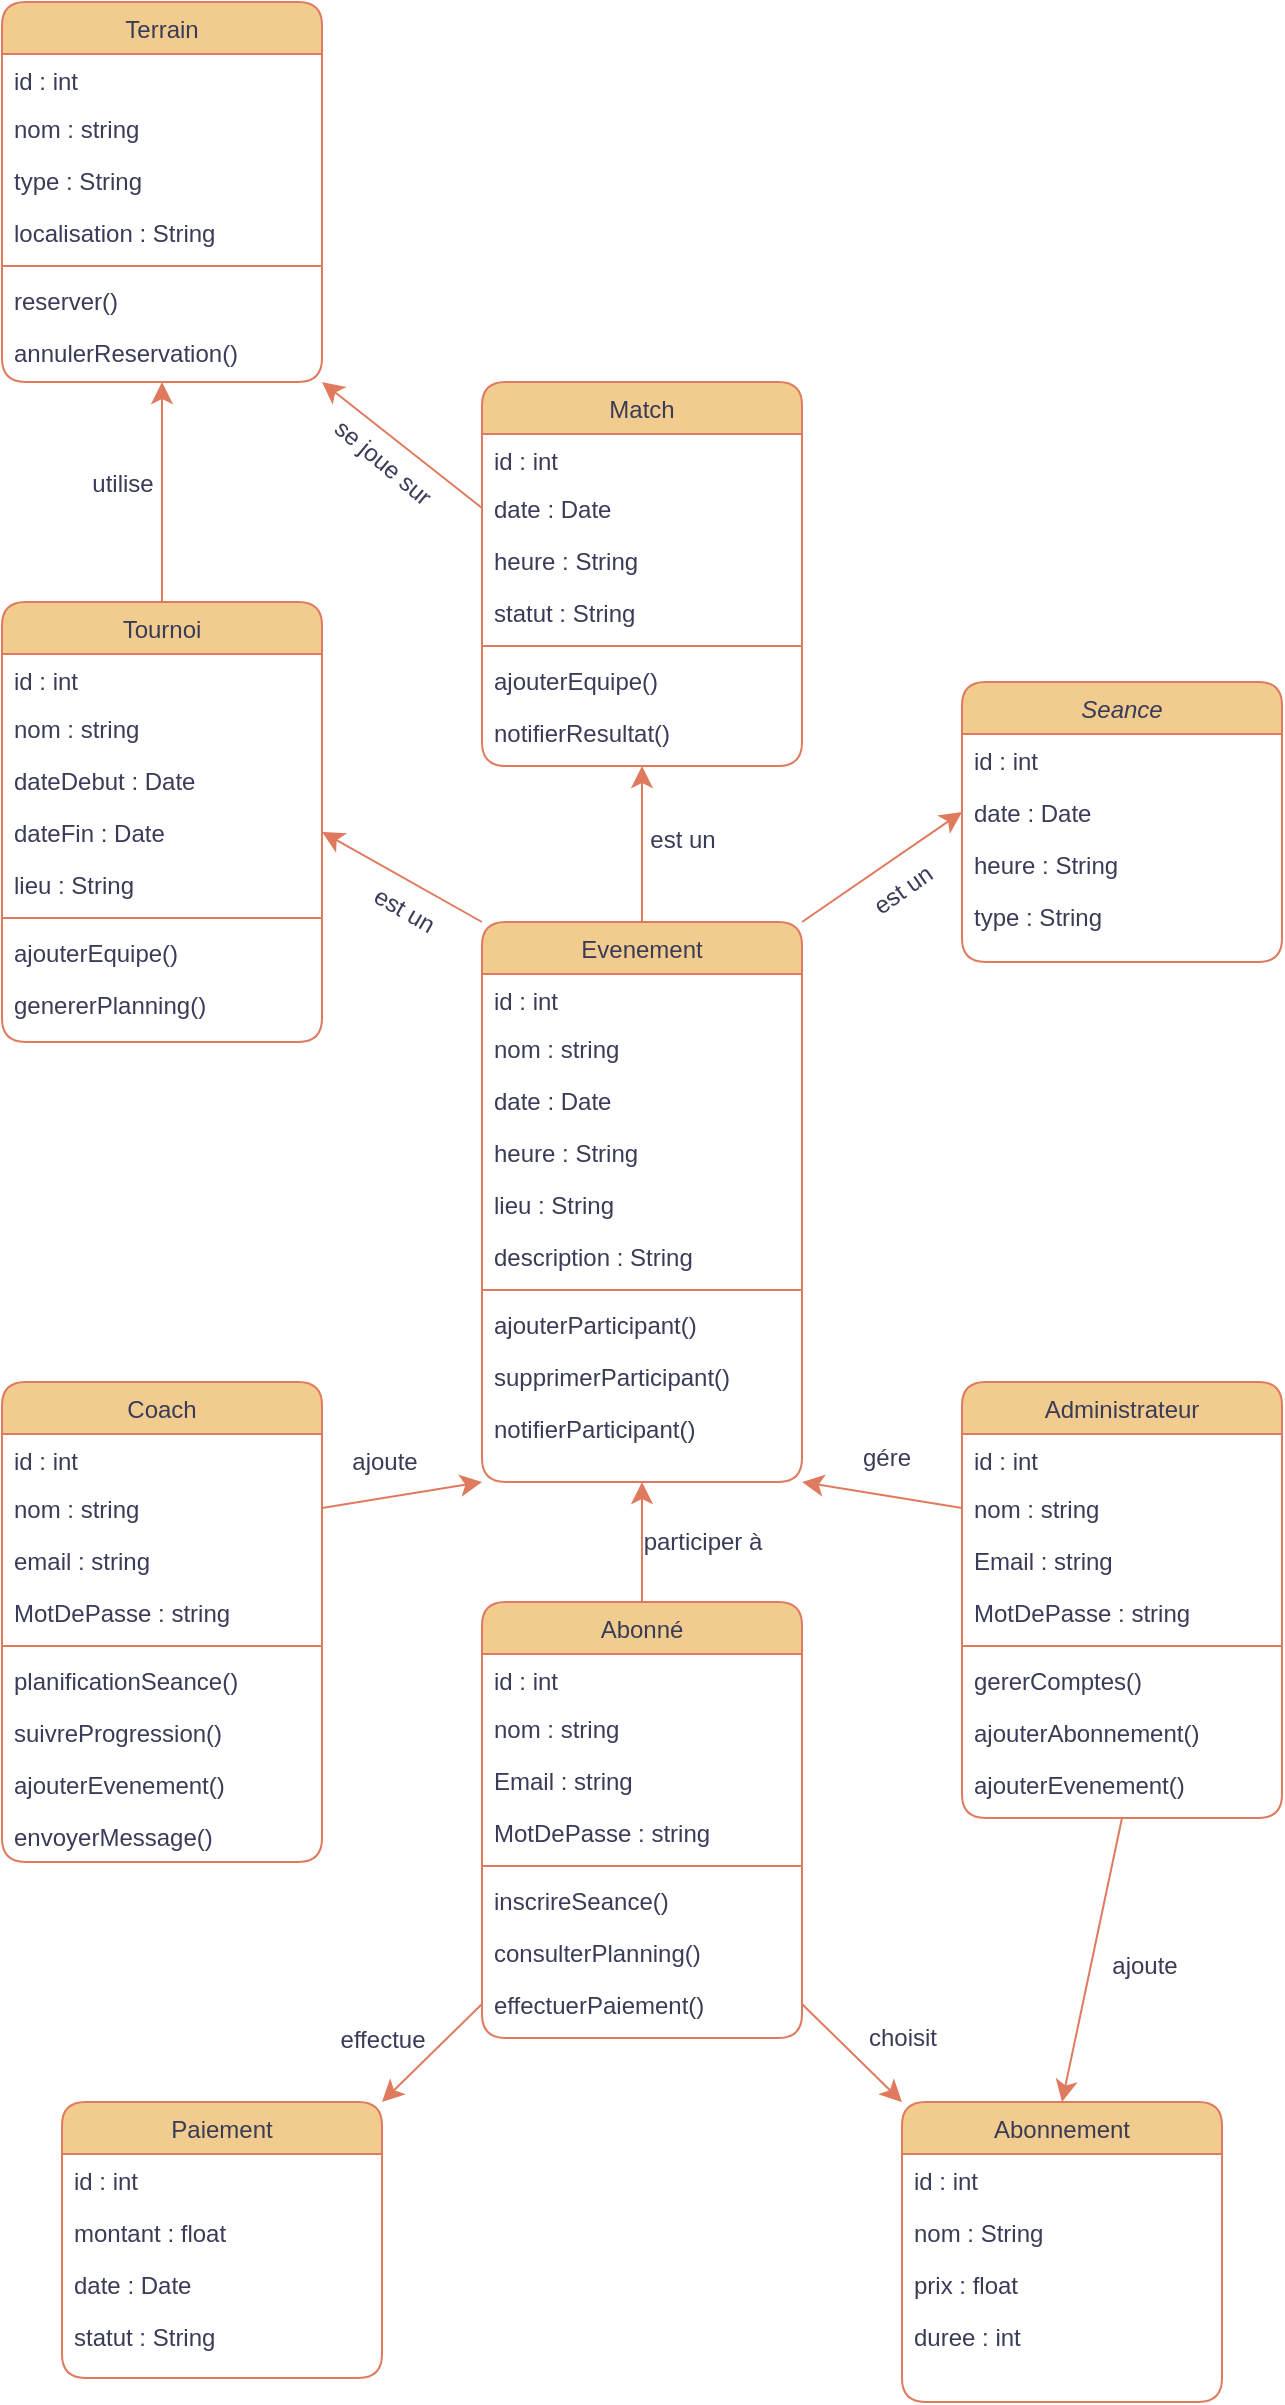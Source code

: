 <mxfile version="26.1.1" pages="2">
  <diagram id="C5RBs43oDa-KdzZeNtuy" name="Page-1">
    <mxGraphModel dx="977" dy="1985" grid="1" gridSize="10" guides="1" tooltips="1" connect="1" arrows="1" fold="1" page="1" pageScale="1" pageWidth="827" pageHeight="1169" math="0" shadow="0" adaptiveColors="auto">
      <root>
        <object label="" id="WIyWlLk6GJQsqaUBKTNV-0">
          <mxCell />
        </object>
        <mxCell id="WIyWlLk6GJQsqaUBKTNV-1" parent="WIyWlLk6GJQsqaUBKTNV-0" />
        <mxCell id="zkfFHV4jXpPFQw0GAbJ--0" value="Seance" style="swimlane;fontStyle=2;align=center;verticalAlign=top;childLayout=stackLayout;horizontal=1;startSize=26;horizontalStack=0;resizeParent=1;resizeLast=0;collapsible=1;marginBottom=0;rounded=1;shadow=0;strokeWidth=1;labelBackgroundColor=none;fillColor=#F2CC8F;strokeColor=#E07A5F;fontColor=#393C56;" parent="WIyWlLk6GJQsqaUBKTNV-1" vertex="1">
          <mxGeometry x="520" y="-180" width="160" height="140" as="geometry">
            <mxRectangle x="230" y="140" width="160" height="26" as="alternateBounds" />
          </mxGeometry>
        </mxCell>
        <mxCell id="zkfFHV4jXpPFQw0GAbJ--1" value="id : int" style="text;align=left;verticalAlign=top;spacingLeft=4;spacingRight=4;overflow=hidden;rotatable=0;points=[[0,0.5],[1,0.5]];portConstraint=eastwest;labelBackgroundColor=none;fontColor=#393C56;rounded=1;" parent="zkfFHV4jXpPFQw0GAbJ--0" vertex="1">
          <mxGeometry y="26" width="160" height="26" as="geometry" />
        </mxCell>
        <mxCell id="zkfFHV4jXpPFQw0GAbJ--2" value="date : Date" style="text;align=left;verticalAlign=top;spacingLeft=4;spacingRight=4;overflow=hidden;rotatable=0;points=[[0,0.5],[1,0.5]];portConstraint=eastwest;rounded=1;shadow=0;html=0;labelBackgroundColor=none;fontColor=#393C56;" parent="zkfFHV4jXpPFQw0GAbJ--0" vertex="1">
          <mxGeometry y="52" width="160" height="26" as="geometry" />
        </mxCell>
        <mxCell id="zkfFHV4jXpPFQw0GAbJ--3" value="heure : String" style="text;align=left;verticalAlign=top;spacingLeft=4;spacingRight=4;overflow=hidden;rotatable=0;points=[[0,0.5],[1,0.5]];portConstraint=eastwest;rounded=1;shadow=0;html=0;labelBackgroundColor=none;fontColor=#393C56;" parent="zkfFHV4jXpPFQw0GAbJ--0" vertex="1">
          <mxGeometry y="78" width="160" height="26" as="geometry" />
        </mxCell>
        <mxCell id="iZHVtc-yegRHYOYRokM2-3" value="type : String" style="text;align=left;verticalAlign=top;spacingLeft=4;spacingRight=4;overflow=hidden;rotatable=0;points=[[0,0.5],[1,0.5]];portConstraint=eastwest;rounded=1;shadow=0;html=0;labelBackgroundColor=none;fontColor=#393C56;" vertex="1" parent="zkfFHV4jXpPFQw0GAbJ--0">
          <mxGeometry y="104" width="160" height="26" as="geometry" />
        </mxCell>
        <mxCell id="sUNjX-SCqyjgpR8zH5zS-5" style="edgeStyle=none;curved=1;rounded=0;orthogonalLoop=1;jettySize=auto;html=1;exitX=0.5;exitY=0;exitDx=0;exitDy=0;entryX=0.5;entryY=1;entryDx=0;entryDy=0;strokeColor=#E07A5F;fontSize=12;fontColor=#393C56;startSize=8;endSize=8;fillColor=#F2CC8F;" edge="1" parent="WIyWlLk6GJQsqaUBKTNV-1" source="zkfFHV4jXpPFQw0GAbJ--17" target="iZHVtc-yegRHYOYRokM2-32">
          <mxGeometry relative="1" as="geometry" />
        </mxCell>
        <mxCell id="sUNjX-SCqyjgpR8zH5zS-27" value="participer à" style="edgeLabel;html=1;align=center;verticalAlign=middle;resizable=0;points=[];fontSize=12;strokeColor=#E07A5F;fontFamily=Helvetica;fontColor=#393C56;labelBackgroundColor=default;fillColor=#F2CC8F;" vertex="1" connectable="0" parent="sUNjX-SCqyjgpR8zH5zS-5">
          <mxGeometry x="-0.024" y="-10" relative="1" as="geometry">
            <mxPoint x="20" y="-1" as="offset" />
          </mxGeometry>
        </mxCell>
        <mxCell id="zkfFHV4jXpPFQw0GAbJ--17" value="Abonné" style="swimlane;fontStyle=0;align=center;verticalAlign=top;childLayout=stackLayout;horizontal=1;startSize=26;horizontalStack=0;resizeParent=1;resizeLast=0;collapsible=1;marginBottom=0;rounded=1;shadow=0;strokeWidth=1;labelBackgroundColor=none;fillColor=#F2CC8F;strokeColor=#E07A5F;fontColor=#393C56;" parent="WIyWlLk6GJQsqaUBKTNV-1" vertex="1">
          <mxGeometry x="280" y="280" width="160" height="218" as="geometry">
            <mxRectangle x="550" y="140" width="160" height="26" as="alternateBounds" />
          </mxGeometry>
        </mxCell>
        <mxCell id="zkfFHV4jXpPFQw0GAbJ--18" value="id : int" style="text;align=left;verticalAlign=top;spacingLeft=4;spacingRight=4;overflow=hidden;rotatable=0;points=[[0,0.5],[1,0.5]];portConstraint=eastwest;labelBackgroundColor=none;fontColor=#393C56;rounded=1;" parent="zkfFHV4jXpPFQw0GAbJ--17" vertex="1">
          <mxGeometry y="26" width="160" height="24" as="geometry" />
        </mxCell>
        <mxCell id="zkfFHV4jXpPFQw0GAbJ--19" value="nom : string" style="text;align=left;verticalAlign=top;spacingLeft=4;spacingRight=4;overflow=hidden;rotatable=0;points=[[0,0.5],[1,0.5]];portConstraint=eastwest;rounded=1;shadow=0;html=0;labelBackgroundColor=none;fontColor=#393C56;" parent="zkfFHV4jXpPFQw0GAbJ--17" vertex="1">
          <mxGeometry y="50" width="160" height="26" as="geometry" />
        </mxCell>
        <mxCell id="zkfFHV4jXpPFQw0GAbJ--20" value="Email : string" style="text;align=left;verticalAlign=top;spacingLeft=4;spacingRight=4;overflow=hidden;rotatable=0;points=[[0,0.5],[1,0.5]];portConstraint=eastwest;rounded=1;shadow=0;html=0;labelBackgroundColor=none;fontColor=#393C56;" parent="zkfFHV4jXpPFQw0GAbJ--17" vertex="1">
          <mxGeometry y="76" width="160" height="26" as="geometry" />
        </mxCell>
        <mxCell id="zkfFHV4jXpPFQw0GAbJ--21" value="MotDePasse : string" style="text;align=left;verticalAlign=top;spacingLeft=4;spacingRight=4;overflow=hidden;rotatable=0;points=[[0,0.5],[1,0.5]];portConstraint=eastwest;rounded=1;shadow=0;html=0;labelBackgroundColor=none;fontColor=#393C56;" parent="zkfFHV4jXpPFQw0GAbJ--17" vertex="1">
          <mxGeometry y="102" width="160" height="26" as="geometry" />
        </mxCell>
        <mxCell id="zkfFHV4jXpPFQw0GAbJ--23" value="" style="line;html=1;strokeWidth=1;align=left;verticalAlign=middle;spacingTop=-1;spacingLeft=3;spacingRight=3;rotatable=0;labelPosition=right;points=[];portConstraint=eastwest;labelBackgroundColor=none;fillColor=#F2CC8F;strokeColor=#E07A5F;fontColor=#393C56;rounded=1;" parent="zkfFHV4jXpPFQw0GAbJ--17" vertex="1">
          <mxGeometry y="128" width="160" height="8" as="geometry" />
        </mxCell>
        <mxCell id="zkfFHV4jXpPFQw0GAbJ--24" value="inscrireSeance()" style="text;align=left;verticalAlign=top;spacingLeft=4;spacingRight=4;overflow=hidden;rotatable=0;points=[[0,0.5],[1,0.5]];portConstraint=eastwest;labelBackgroundColor=none;fontColor=#393C56;rounded=1;" parent="zkfFHV4jXpPFQw0GAbJ--17" vertex="1">
          <mxGeometry y="136" width="160" height="26" as="geometry" />
        </mxCell>
        <mxCell id="zkfFHV4jXpPFQw0GAbJ--25" value="consulterPlanning()" style="text;align=left;verticalAlign=top;spacingLeft=4;spacingRight=4;overflow=hidden;rotatable=0;points=[[0,0.5],[1,0.5]];portConstraint=eastwest;labelBackgroundColor=none;fontColor=#393C56;rounded=1;" parent="zkfFHV4jXpPFQw0GAbJ--17" vertex="1">
          <mxGeometry y="162" width="160" height="26" as="geometry" />
        </mxCell>
        <mxCell id="iZHVtc-yegRHYOYRokM2-4" value="effectuerPaiement()" style="text;align=left;verticalAlign=top;spacingLeft=4;spacingRight=4;overflow=hidden;rotatable=0;points=[[0,0.5],[1,0.5]];portConstraint=eastwest;labelBackgroundColor=none;fontColor=#393C56;rounded=1;" vertex="1" parent="zkfFHV4jXpPFQw0GAbJ--17">
          <mxGeometry y="188" width="160" height="26" as="geometry" />
        </mxCell>
        <mxCell id="sUNjX-SCqyjgpR8zH5zS-9" style="edgeStyle=none;curved=1;rounded=0;orthogonalLoop=1;jettySize=auto;html=1;exitX=0.5;exitY=1;exitDx=0;exitDy=0;entryX=0.5;entryY=0;entryDx=0;entryDy=0;strokeColor=#E07A5F;fontSize=12;fontColor=#393C56;startSize=8;endSize=8;fillColor=#F2CC8F;" edge="1" parent="WIyWlLk6GJQsqaUBKTNV-1" source="iZHVtc-yegRHYOYRokM2-5" target="iZHVtc-yegRHYOYRokM2-17">
          <mxGeometry relative="1" as="geometry" />
        </mxCell>
        <mxCell id="sUNjX-SCqyjgpR8zH5zS-30" value="ajoute" style="edgeLabel;html=1;align=center;verticalAlign=middle;resizable=0;points=[];fontSize=12;strokeColor=#E07A5F;fontFamily=Helvetica;fontColor=#393C56;labelBackgroundColor=default;fillColor=#F2CC8F;" vertex="1" connectable="0" parent="sUNjX-SCqyjgpR8zH5zS-9">
          <mxGeometry x="0.025" y="3" relative="1" as="geometry">
            <mxPoint x="23" as="offset" />
          </mxGeometry>
        </mxCell>
        <mxCell id="iZHVtc-yegRHYOYRokM2-5" value="Administrateur" style="swimlane;fontStyle=0;align=center;verticalAlign=top;childLayout=stackLayout;horizontal=1;startSize=26;horizontalStack=0;resizeParent=1;resizeLast=0;collapsible=1;marginBottom=0;rounded=1;shadow=0;strokeWidth=1;labelBackgroundColor=none;fillColor=#F2CC8F;strokeColor=#E07A5F;fontColor=#393C56;" vertex="1" parent="WIyWlLk6GJQsqaUBKTNV-1">
          <mxGeometry x="520" y="170" width="160" height="218" as="geometry">
            <mxRectangle x="550" y="140" width="160" height="26" as="alternateBounds" />
          </mxGeometry>
        </mxCell>
        <mxCell id="iZHVtc-yegRHYOYRokM2-6" value="id : int" style="text;align=left;verticalAlign=top;spacingLeft=4;spacingRight=4;overflow=hidden;rotatable=0;points=[[0,0.5],[1,0.5]];portConstraint=eastwest;labelBackgroundColor=none;fontColor=#393C56;rounded=1;" vertex="1" parent="iZHVtc-yegRHYOYRokM2-5">
          <mxGeometry y="26" width="160" height="24" as="geometry" />
        </mxCell>
        <mxCell id="iZHVtc-yegRHYOYRokM2-7" value="nom : string" style="text;align=left;verticalAlign=top;spacingLeft=4;spacingRight=4;overflow=hidden;rotatable=0;points=[[0,0.5],[1,0.5]];portConstraint=eastwest;rounded=1;shadow=0;html=0;labelBackgroundColor=none;fontColor=#393C56;" vertex="1" parent="iZHVtc-yegRHYOYRokM2-5">
          <mxGeometry y="50" width="160" height="26" as="geometry" />
        </mxCell>
        <mxCell id="iZHVtc-yegRHYOYRokM2-8" value="Email : string" style="text;align=left;verticalAlign=top;spacingLeft=4;spacingRight=4;overflow=hidden;rotatable=0;points=[[0,0.5],[1,0.5]];portConstraint=eastwest;rounded=1;shadow=0;html=0;labelBackgroundColor=none;fontColor=#393C56;" vertex="1" parent="iZHVtc-yegRHYOYRokM2-5">
          <mxGeometry y="76" width="160" height="26" as="geometry" />
        </mxCell>
        <mxCell id="iZHVtc-yegRHYOYRokM2-9" value="MotDePasse : string" style="text;align=left;verticalAlign=top;spacingLeft=4;spacingRight=4;overflow=hidden;rotatable=0;points=[[0,0.5],[1,0.5]];portConstraint=eastwest;rounded=1;shadow=0;html=0;labelBackgroundColor=none;fontColor=#393C56;" vertex="1" parent="iZHVtc-yegRHYOYRokM2-5">
          <mxGeometry y="102" width="160" height="26" as="geometry" />
        </mxCell>
        <mxCell id="iZHVtc-yegRHYOYRokM2-10" value="" style="line;html=1;strokeWidth=1;align=left;verticalAlign=middle;spacingTop=-1;spacingLeft=3;spacingRight=3;rotatable=0;labelPosition=right;points=[];portConstraint=eastwest;labelBackgroundColor=none;fillColor=#F2CC8F;strokeColor=#E07A5F;fontColor=#393C56;rounded=1;" vertex="1" parent="iZHVtc-yegRHYOYRokM2-5">
          <mxGeometry y="128" width="160" height="8" as="geometry" />
        </mxCell>
        <mxCell id="iZHVtc-yegRHYOYRokM2-11" value="gererComptes()" style="text;align=left;verticalAlign=top;spacingLeft=4;spacingRight=4;overflow=hidden;rotatable=0;points=[[0,0.5],[1,0.5]];portConstraint=eastwest;labelBackgroundColor=none;fontColor=#393C56;rounded=1;" vertex="1" parent="iZHVtc-yegRHYOYRokM2-5">
          <mxGeometry y="136" width="160" height="26" as="geometry" />
        </mxCell>
        <mxCell id="iZHVtc-yegRHYOYRokM2-12" value="ajouterAbonnement()" style="text;align=left;verticalAlign=top;spacingLeft=4;spacingRight=4;overflow=hidden;rotatable=0;points=[[0,0.5],[1,0.5]];portConstraint=eastwest;labelBackgroundColor=none;fontColor=#393C56;rounded=1;" vertex="1" parent="iZHVtc-yegRHYOYRokM2-5">
          <mxGeometry y="162" width="160" height="26" as="geometry" />
        </mxCell>
        <mxCell id="iZHVtc-yegRHYOYRokM2-13" value="ajouterEvenement()" style="text;align=left;verticalAlign=top;spacingLeft=4;spacingRight=4;overflow=hidden;rotatable=0;points=[[0,0.5],[1,0.5]];portConstraint=eastwest;labelBackgroundColor=none;fontColor=#393C56;rounded=1;" vertex="1" parent="iZHVtc-yegRHYOYRokM2-5">
          <mxGeometry y="188" width="160" height="26" as="geometry" />
        </mxCell>
        <mxCell id="iZHVtc-yegRHYOYRokM2-22" value="Coach" style="swimlane;fontStyle=0;align=center;verticalAlign=top;childLayout=stackLayout;horizontal=1;startSize=26;horizontalStack=0;resizeParent=1;resizeLast=0;collapsible=1;marginBottom=0;rounded=1;shadow=0;strokeWidth=1;labelBackgroundColor=none;fillColor=#F2CC8F;strokeColor=#E07A5F;fontColor=#393C56;" vertex="1" parent="WIyWlLk6GJQsqaUBKTNV-1">
          <mxGeometry x="40" y="170" width="160" height="240" as="geometry">
            <mxRectangle x="550" y="140" width="160" height="26" as="alternateBounds" />
          </mxGeometry>
        </mxCell>
        <mxCell id="iZHVtc-yegRHYOYRokM2-23" value="id : int" style="text;align=left;verticalAlign=top;spacingLeft=4;spacingRight=4;overflow=hidden;rotatable=0;points=[[0,0.5],[1,0.5]];portConstraint=eastwest;labelBackgroundColor=none;fontColor=#393C56;rounded=1;" vertex="1" parent="iZHVtc-yegRHYOYRokM2-22">
          <mxGeometry y="26" width="160" height="24" as="geometry" />
        </mxCell>
        <mxCell id="iZHVtc-yegRHYOYRokM2-24" value="nom : string" style="text;align=left;verticalAlign=top;spacingLeft=4;spacingRight=4;overflow=hidden;rotatable=0;points=[[0,0.5],[1,0.5]];portConstraint=eastwest;rounded=1;shadow=0;html=0;labelBackgroundColor=none;fontColor=#393C56;" vertex="1" parent="iZHVtc-yegRHYOYRokM2-22">
          <mxGeometry y="50" width="160" height="26" as="geometry" />
        </mxCell>
        <mxCell id="iZHVtc-yegRHYOYRokM2-25" value="email : string" style="text;align=left;verticalAlign=top;spacingLeft=4;spacingRight=4;overflow=hidden;rotatable=0;points=[[0,0.5],[1,0.5]];portConstraint=eastwest;rounded=1;shadow=0;html=0;labelBackgroundColor=none;fontColor=#393C56;" vertex="1" parent="iZHVtc-yegRHYOYRokM2-22">
          <mxGeometry y="76" width="160" height="26" as="geometry" />
        </mxCell>
        <mxCell id="iZHVtc-yegRHYOYRokM2-26" value="MotDePasse : string" style="text;align=left;verticalAlign=top;spacingLeft=4;spacingRight=4;overflow=hidden;rotatable=0;points=[[0,0.5],[1,0.5]];portConstraint=eastwest;rounded=1;shadow=0;html=0;labelBackgroundColor=none;fontColor=#393C56;" vertex="1" parent="iZHVtc-yegRHYOYRokM2-22">
          <mxGeometry y="102" width="160" height="26" as="geometry" />
        </mxCell>
        <mxCell id="iZHVtc-yegRHYOYRokM2-27" value="" style="line;html=1;strokeWidth=1;align=left;verticalAlign=middle;spacingTop=-1;spacingLeft=3;spacingRight=3;rotatable=0;labelPosition=right;points=[];portConstraint=eastwest;labelBackgroundColor=none;fillColor=#F2CC8F;strokeColor=#E07A5F;fontColor=#393C56;rounded=1;" vertex="1" parent="iZHVtc-yegRHYOYRokM2-22">
          <mxGeometry y="128" width="160" height="8" as="geometry" />
        </mxCell>
        <mxCell id="iZHVtc-yegRHYOYRokM2-28" value="planificationSeance()" style="text;align=left;verticalAlign=top;spacingLeft=4;spacingRight=4;overflow=hidden;rotatable=0;points=[[0,0.5],[1,0.5]];portConstraint=eastwest;labelBackgroundColor=none;fontColor=#393C56;rounded=1;" vertex="1" parent="iZHVtc-yegRHYOYRokM2-22">
          <mxGeometry y="136" width="160" height="26" as="geometry" />
        </mxCell>
        <mxCell id="iZHVtc-yegRHYOYRokM2-29" value="suivreProgression()" style="text;align=left;verticalAlign=top;spacingLeft=4;spacingRight=4;overflow=hidden;rotatable=0;points=[[0,0.5],[1,0.5]];portConstraint=eastwest;labelBackgroundColor=none;fontColor=#393C56;rounded=1;" vertex="1" parent="iZHVtc-yegRHYOYRokM2-22">
          <mxGeometry y="162" width="160" height="26" as="geometry" />
        </mxCell>
        <mxCell id="iZHVtc-yegRHYOYRokM2-31" value="ajouterEvenement()" style="text;align=left;verticalAlign=top;spacingLeft=4;spacingRight=4;overflow=hidden;rotatable=0;points=[[0,0.5],[1,0.5]];portConstraint=eastwest;labelBackgroundColor=none;fontColor=#393C56;rounded=1;" vertex="1" parent="iZHVtc-yegRHYOYRokM2-22">
          <mxGeometry y="188" width="160" height="26" as="geometry" />
        </mxCell>
        <mxCell id="iZHVtc-yegRHYOYRokM2-30" value="envoyerMessage()" style="text;align=left;verticalAlign=top;spacingLeft=4;spacingRight=4;overflow=hidden;rotatable=0;points=[[0,0.5],[1,0.5]];portConstraint=eastwest;labelBackgroundColor=none;fontColor=#393C56;rounded=1;" vertex="1" parent="iZHVtc-yegRHYOYRokM2-22">
          <mxGeometry y="214" width="160" height="26" as="geometry" />
        </mxCell>
        <mxCell id="sUNjX-SCqyjgpR8zH5zS-34" value="" style="edgeStyle=none;shape=connector;curved=1;rounded=0;orthogonalLoop=1;jettySize=auto;html=1;exitX=1;exitY=0;exitDx=0;exitDy=0;entryX=0;entryY=0.5;entryDx=0;entryDy=0;strokeColor=#E07A5F;align=center;verticalAlign=middle;fontFamily=Helvetica;fontSize=12;fontColor=#393C56;labelBackgroundColor=default;startSize=8;endArrow=classic;endSize=8;fillColor=#F2CC8F;" edge="1" parent="WIyWlLk6GJQsqaUBKTNV-1" source="iZHVtc-yegRHYOYRokM2-32" target="zkfFHV4jXpPFQw0GAbJ--2">
          <mxGeometry x="-0.554" y="-39" relative="1" as="geometry">
            <mxPoint as="offset" />
          </mxGeometry>
        </mxCell>
        <mxCell id="sUNjX-SCqyjgpR8zH5zS-38" value="est un" style="edgeLabel;html=1;align=center;verticalAlign=middle;resizable=0;points=[];fontSize=12;strokeColor=#E07A5F;fontFamily=Helvetica;fontColor=#393C56;labelBackgroundColor=default;fillColor=#F2CC8F;rotation=-35;" vertex="1" connectable="0" parent="sUNjX-SCqyjgpR8zH5zS-34">
          <mxGeometry x="-0.013" y="-1" relative="1" as="geometry">
            <mxPoint x="10" y="10" as="offset" />
          </mxGeometry>
        </mxCell>
        <mxCell id="sUNjX-SCqyjgpR8zH5zS-35" style="edgeStyle=none;shape=connector;curved=1;rounded=0;orthogonalLoop=1;jettySize=auto;html=1;exitX=0.5;exitY=0;exitDx=0;exitDy=0;entryX=0.5;entryY=1;entryDx=0;entryDy=0;strokeColor=#E07A5F;align=center;verticalAlign=middle;fontFamily=Helvetica;fontSize=12;fontColor=#393C56;labelBackgroundColor=default;startSize=8;endArrow=classic;endSize=8;fillColor=#F2CC8F;" edge="1" parent="WIyWlLk6GJQsqaUBKTNV-1" source="iZHVtc-yegRHYOYRokM2-32" target="iZHVtc-yegRHYOYRokM2-53">
          <mxGeometry relative="1" as="geometry" />
        </mxCell>
        <mxCell id="sUNjX-SCqyjgpR8zH5zS-37" value="est un" style="edgeLabel;html=1;align=center;verticalAlign=middle;resizable=0;points=[];fontSize=12;strokeColor=#E07A5F;fontFamily=Helvetica;fontColor=#393C56;labelBackgroundColor=default;fillColor=#F2CC8F;" vertex="1" connectable="0" parent="sUNjX-SCqyjgpR8zH5zS-35">
          <mxGeometry x="0.017" relative="1" as="geometry">
            <mxPoint x="20" y="-2" as="offset" />
          </mxGeometry>
        </mxCell>
        <mxCell id="sUNjX-SCqyjgpR8zH5zS-36" style="edgeStyle=none;shape=connector;curved=1;rounded=0;orthogonalLoop=1;jettySize=auto;html=1;exitX=0;exitY=0;exitDx=0;exitDy=0;entryX=1;entryY=0.5;entryDx=0;entryDy=0;strokeColor=#E07A5F;align=center;verticalAlign=middle;fontFamily=Helvetica;fontSize=12;fontColor=#393C56;labelBackgroundColor=default;startSize=8;endArrow=classic;endSize=8;fillColor=#F2CC8F;" edge="1" parent="WIyWlLk6GJQsqaUBKTNV-1" source="iZHVtc-yegRHYOYRokM2-32" target="iZHVtc-yegRHYOYRokM2-75">
          <mxGeometry relative="1" as="geometry" />
        </mxCell>
        <mxCell id="sUNjX-SCqyjgpR8zH5zS-39" value="est un" style="edgeLabel;html=1;align=center;verticalAlign=middle;resizable=0;points=[];fontSize=12;strokeColor=#E07A5F;fontFamily=Helvetica;fontColor=#393C56;labelBackgroundColor=default;fillColor=#F2CC8F;rotation=30;" vertex="1" connectable="0" parent="sUNjX-SCqyjgpR8zH5zS-36">
          <mxGeometry x="-0.028" y="-1" relative="1" as="geometry">
            <mxPoint x="-1" y="16" as="offset" />
          </mxGeometry>
        </mxCell>
        <mxCell id="iZHVtc-yegRHYOYRokM2-32" value="Evenement" style="swimlane;fontStyle=0;align=center;verticalAlign=top;childLayout=stackLayout;horizontal=1;startSize=26;horizontalStack=0;resizeParent=1;resizeLast=0;collapsible=1;marginBottom=0;rounded=1;shadow=0;strokeWidth=1;labelBackgroundColor=none;fillColor=#F2CC8F;strokeColor=#E07A5F;fontColor=#393C56;" vertex="1" parent="WIyWlLk6GJQsqaUBKTNV-1">
          <mxGeometry x="280" y="-60" width="160" height="280" as="geometry">
            <mxRectangle x="550" y="140" width="160" height="26" as="alternateBounds" />
          </mxGeometry>
        </mxCell>
        <mxCell id="iZHVtc-yegRHYOYRokM2-33" value="id : int" style="text;align=left;verticalAlign=top;spacingLeft=4;spacingRight=4;overflow=hidden;rotatable=0;points=[[0,0.5],[1,0.5]];portConstraint=eastwest;labelBackgroundColor=none;fontColor=#393C56;rounded=1;" vertex="1" parent="iZHVtc-yegRHYOYRokM2-32">
          <mxGeometry y="26" width="160" height="24" as="geometry" />
        </mxCell>
        <mxCell id="iZHVtc-yegRHYOYRokM2-34" value="nom : string" style="text;align=left;verticalAlign=top;spacingLeft=4;spacingRight=4;overflow=hidden;rotatable=0;points=[[0,0.5],[1,0.5]];portConstraint=eastwest;rounded=1;shadow=0;html=0;labelBackgroundColor=none;fontColor=#393C56;" vertex="1" parent="iZHVtc-yegRHYOYRokM2-32">
          <mxGeometry y="50" width="160" height="26" as="geometry" />
        </mxCell>
        <mxCell id="iZHVtc-yegRHYOYRokM2-35" value="date : Date" style="text;align=left;verticalAlign=top;spacingLeft=4;spacingRight=4;overflow=hidden;rotatable=0;points=[[0,0.5],[1,0.5]];portConstraint=eastwest;rounded=1;shadow=0;html=0;labelBackgroundColor=none;fontColor=#393C56;" vertex="1" parent="iZHVtc-yegRHYOYRokM2-32">
          <mxGeometry y="76" width="160" height="26" as="geometry" />
        </mxCell>
        <mxCell id="iZHVtc-yegRHYOYRokM2-36" value="heure : String" style="text;align=left;verticalAlign=top;spacingLeft=4;spacingRight=4;overflow=hidden;rotatable=0;points=[[0,0.5],[1,0.5]];portConstraint=eastwest;rounded=1;shadow=0;html=0;labelBackgroundColor=none;fontColor=#393C56;" vertex="1" parent="iZHVtc-yegRHYOYRokM2-32">
          <mxGeometry y="102" width="160" height="26" as="geometry" />
        </mxCell>
        <mxCell id="iZHVtc-yegRHYOYRokM2-41" value="lieu : String" style="text;align=left;verticalAlign=top;spacingLeft=4;spacingRight=4;overflow=hidden;rotatable=0;points=[[0,0.5],[1,0.5]];portConstraint=eastwest;rounded=1;shadow=0;html=0;labelBackgroundColor=none;fontColor=#393C56;" vertex="1" parent="iZHVtc-yegRHYOYRokM2-32">
          <mxGeometry y="128" width="160" height="26" as="geometry" />
        </mxCell>
        <mxCell id="iZHVtc-yegRHYOYRokM2-42" value="description : String" style="text;align=left;verticalAlign=top;spacingLeft=4;spacingRight=4;overflow=hidden;rotatable=0;points=[[0,0.5],[1,0.5]];portConstraint=eastwest;rounded=1;shadow=0;html=0;labelBackgroundColor=none;fontColor=#393C56;" vertex="1" parent="iZHVtc-yegRHYOYRokM2-32">
          <mxGeometry y="154" width="160" height="26" as="geometry" />
        </mxCell>
        <mxCell id="iZHVtc-yegRHYOYRokM2-37" value="" style="line;html=1;strokeWidth=1;align=left;verticalAlign=middle;spacingTop=-1;spacingLeft=3;spacingRight=3;rotatable=0;labelPosition=right;points=[];portConstraint=eastwest;labelBackgroundColor=none;fillColor=#F2CC8F;strokeColor=#E07A5F;fontColor=#393C56;rounded=1;" vertex="1" parent="iZHVtc-yegRHYOYRokM2-32">
          <mxGeometry y="180" width="160" height="8" as="geometry" />
        </mxCell>
        <mxCell id="iZHVtc-yegRHYOYRokM2-38" value="ajouterParticipant()" style="text;align=left;verticalAlign=top;spacingLeft=4;spacingRight=4;overflow=hidden;rotatable=0;points=[[0,0.5],[1,0.5]];portConstraint=eastwest;labelBackgroundColor=none;fontColor=#393C56;rounded=1;" vertex="1" parent="iZHVtc-yegRHYOYRokM2-32">
          <mxGeometry y="188" width="160" height="26" as="geometry" />
        </mxCell>
        <mxCell id="iZHVtc-yegRHYOYRokM2-39" value="supprimerParticipant()" style="text;align=left;verticalAlign=top;spacingLeft=4;spacingRight=4;overflow=hidden;rotatable=0;points=[[0,0.5],[1,0.5]];portConstraint=eastwest;labelBackgroundColor=none;fontColor=#393C56;rounded=1;" vertex="1" parent="iZHVtc-yegRHYOYRokM2-32">
          <mxGeometry y="214" width="160" height="26" as="geometry" />
        </mxCell>
        <mxCell id="iZHVtc-yegRHYOYRokM2-40" value="notifierParticipant()" style="text;align=left;verticalAlign=top;spacingLeft=4;spacingRight=4;overflow=hidden;rotatable=0;points=[[0,0.5],[1,0.5]];portConstraint=eastwest;labelBackgroundColor=none;fontColor=#393C56;rounded=1;" vertex="1" parent="iZHVtc-yegRHYOYRokM2-32">
          <mxGeometry y="240" width="160" height="26" as="geometry" />
        </mxCell>
        <mxCell id="iZHVtc-yegRHYOYRokM2-53" value="Match" style="swimlane;fontStyle=0;align=center;verticalAlign=top;childLayout=stackLayout;horizontal=1;startSize=26;horizontalStack=0;resizeParent=1;resizeLast=0;collapsible=1;marginBottom=0;rounded=1;shadow=0;strokeWidth=1;labelBackgroundColor=none;fillColor=#F2CC8F;strokeColor=#E07A5F;fontColor=#393C56;" vertex="1" parent="WIyWlLk6GJQsqaUBKTNV-1">
          <mxGeometry x="280" y="-330" width="160" height="192" as="geometry">
            <mxRectangle x="550" y="140" width="160" height="26" as="alternateBounds" />
          </mxGeometry>
        </mxCell>
        <mxCell id="iZHVtc-yegRHYOYRokM2-54" value="id : int" style="text;align=left;verticalAlign=top;spacingLeft=4;spacingRight=4;overflow=hidden;rotatable=0;points=[[0,0.5],[1,0.5]];portConstraint=eastwest;labelBackgroundColor=none;fontColor=#393C56;rounded=1;" vertex="1" parent="iZHVtc-yegRHYOYRokM2-53">
          <mxGeometry y="26" width="160" height="24" as="geometry" />
        </mxCell>
        <mxCell id="iZHVtc-yegRHYOYRokM2-56" value="date : Date" style="text;align=left;verticalAlign=top;spacingLeft=4;spacingRight=4;overflow=hidden;rotatable=0;points=[[0,0.5],[1,0.5]];portConstraint=eastwest;rounded=1;shadow=0;html=0;labelBackgroundColor=none;fontColor=#393C56;" vertex="1" parent="iZHVtc-yegRHYOYRokM2-53">
          <mxGeometry y="50" width="160" height="26" as="geometry" />
        </mxCell>
        <mxCell id="iZHVtc-yegRHYOYRokM2-57" value="heure : String" style="text;align=left;verticalAlign=top;spacingLeft=4;spacingRight=4;overflow=hidden;rotatable=0;points=[[0,0.5],[1,0.5]];portConstraint=eastwest;rounded=1;shadow=0;html=0;labelBackgroundColor=none;fontColor=#393C56;" vertex="1" parent="iZHVtc-yegRHYOYRokM2-53">
          <mxGeometry y="76" width="160" height="26" as="geometry" />
        </mxCell>
        <mxCell id="iZHVtc-yegRHYOYRokM2-58" value="statut : String" style="text;align=left;verticalAlign=top;spacingLeft=4;spacingRight=4;overflow=hidden;rotatable=0;points=[[0,0.5],[1,0.5]];portConstraint=eastwest;rounded=1;shadow=0;html=0;labelBackgroundColor=none;fontColor=#393C56;" vertex="1" parent="iZHVtc-yegRHYOYRokM2-53">
          <mxGeometry y="102" width="160" height="26" as="geometry" />
        </mxCell>
        <mxCell id="iZHVtc-yegRHYOYRokM2-60" value="" style="line;html=1;strokeWidth=1;align=left;verticalAlign=middle;spacingTop=-1;spacingLeft=3;spacingRight=3;rotatable=0;labelPosition=right;points=[];portConstraint=eastwest;labelBackgroundColor=none;fillColor=#F2CC8F;strokeColor=#E07A5F;fontColor=#393C56;rounded=1;" vertex="1" parent="iZHVtc-yegRHYOYRokM2-53">
          <mxGeometry y="128" width="160" height="8" as="geometry" />
        </mxCell>
        <mxCell id="iZHVtc-yegRHYOYRokM2-61" value="ajouterEquipe()" style="text;align=left;verticalAlign=top;spacingLeft=4;spacingRight=4;overflow=hidden;rotatable=0;points=[[0,0.5],[1,0.5]];portConstraint=eastwest;labelBackgroundColor=none;fontColor=#393C56;rounded=1;" vertex="1" parent="iZHVtc-yegRHYOYRokM2-53">
          <mxGeometry y="136" width="160" height="26" as="geometry" />
        </mxCell>
        <mxCell id="iZHVtc-yegRHYOYRokM2-63" value="notifierResultat()" style="text;align=left;verticalAlign=top;spacingLeft=4;spacingRight=4;overflow=hidden;rotatable=0;points=[[0,0.5],[1,0.5]];portConstraint=eastwest;labelBackgroundColor=none;fontColor=#393C56;rounded=1;" vertex="1" parent="iZHVtc-yegRHYOYRokM2-53">
          <mxGeometry y="162" width="160" height="26" as="geometry" />
        </mxCell>
        <mxCell id="sUNjX-SCqyjgpR8zH5zS-22" style="edgeStyle=none;curved=1;rounded=0;orthogonalLoop=1;jettySize=auto;html=1;exitX=0.5;exitY=0;exitDx=0;exitDy=0;entryX=0.5;entryY=1;entryDx=0;entryDy=0;strokeColor=#E07A5F;fontSize=12;fontColor=#393C56;startSize=8;endSize=8;fillColor=#F2CC8F;" edge="1" parent="WIyWlLk6GJQsqaUBKTNV-1" source="iZHVtc-yegRHYOYRokM2-64" target="iZHVtc-yegRHYOYRokM2-78">
          <mxGeometry relative="1" as="geometry" />
        </mxCell>
        <mxCell id="sUNjX-SCqyjgpR8zH5zS-32" value="utilise" style="edgeLabel;html=1;align=center;verticalAlign=middle;resizable=0;points=[];fontSize=12;strokeColor=#E07A5F;fontFamily=Helvetica;fontColor=#393C56;labelBackgroundColor=default;fillColor=#F2CC8F;" vertex="1" connectable="0" parent="sUNjX-SCqyjgpR8zH5zS-22">
          <mxGeometry x="0.012" relative="1" as="geometry">
            <mxPoint x="-20" y="-4" as="offset" />
          </mxGeometry>
        </mxCell>
        <mxCell id="iZHVtc-yegRHYOYRokM2-64" value="Tournoi" style="swimlane;fontStyle=0;align=center;verticalAlign=top;childLayout=stackLayout;horizontal=1;startSize=26;horizontalStack=0;resizeParent=1;resizeLast=0;collapsible=1;marginBottom=0;rounded=1;shadow=0;strokeWidth=1;labelBackgroundColor=none;fillColor=#F2CC8F;strokeColor=#E07A5F;fontColor=#393C56;" vertex="1" parent="WIyWlLk6GJQsqaUBKTNV-1">
          <mxGeometry x="40" y="-220" width="160" height="220" as="geometry">
            <mxRectangle x="550" y="140" width="160" height="26" as="alternateBounds" />
          </mxGeometry>
        </mxCell>
        <mxCell id="iZHVtc-yegRHYOYRokM2-65" value="id : int" style="text;align=left;verticalAlign=top;spacingLeft=4;spacingRight=4;overflow=hidden;rotatable=0;points=[[0,0.5],[1,0.5]];portConstraint=eastwest;labelBackgroundColor=none;fontColor=#393C56;rounded=1;" vertex="1" parent="iZHVtc-yegRHYOYRokM2-64">
          <mxGeometry y="26" width="160" height="24" as="geometry" />
        </mxCell>
        <mxCell id="iZHVtc-yegRHYOYRokM2-66" value="nom : string" style="text;align=left;verticalAlign=top;spacingLeft=4;spacingRight=4;overflow=hidden;rotatable=0;points=[[0,0.5],[1,0.5]];portConstraint=eastwest;rounded=1;shadow=0;html=0;labelBackgroundColor=none;fontColor=#393C56;" vertex="1" parent="iZHVtc-yegRHYOYRokM2-64">
          <mxGeometry y="50" width="160" height="26" as="geometry" />
        </mxCell>
        <mxCell id="iZHVtc-yegRHYOYRokM2-67" value="dateDebut : Date" style="text;align=left;verticalAlign=top;spacingLeft=4;spacingRight=4;overflow=hidden;rotatable=0;points=[[0,0.5],[1,0.5]];portConstraint=eastwest;rounded=1;shadow=0;html=0;labelBackgroundColor=none;fontColor=#393C56;" vertex="1" parent="iZHVtc-yegRHYOYRokM2-64">
          <mxGeometry y="76" width="160" height="26" as="geometry" />
        </mxCell>
        <mxCell id="iZHVtc-yegRHYOYRokM2-75" value="dateFin : Date" style="text;align=left;verticalAlign=top;spacingLeft=4;spacingRight=4;overflow=hidden;rotatable=0;points=[[0,0.5],[1,0.5]];portConstraint=eastwest;rounded=1;shadow=0;html=0;labelBackgroundColor=none;fontColor=#393C56;" vertex="1" parent="iZHVtc-yegRHYOYRokM2-64">
          <mxGeometry y="102" width="160" height="26" as="geometry" />
        </mxCell>
        <mxCell id="iZHVtc-yegRHYOYRokM2-69" value="lieu : String" style="text;align=left;verticalAlign=top;spacingLeft=4;spacingRight=4;overflow=hidden;rotatable=0;points=[[0,0.5],[1,0.5]];portConstraint=eastwest;rounded=1;shadow=0;html=0;labelBackgroundColor=none;fontColor=#393C56;" vertex="1" parent="iZHVtc-yegRHYOYRokM2-64">
          <mxGeometry y="128" width="160" height="26" as="geometry" />
        </mxCell>
        <mxCell id="iZHVtc-yegRHYOYRokM2-71" value="" style="line;html=1;strokeWidth=1;align=left;verticalAlign=middle;spacingTop=-1;spacingLeft=3;spacingRight=3;rotatable=0;labelPosition=right;points=[];portConstraint=eastwest;labelBackgroundColor=none;fillColor=#F2CC8F;strokeColor=#E07A5F;fontColor=#393C56;rounded=1;" vertex="1" parent="iZHVtc-yegRHYOYRokM2-64">
          <mxGeometry y="154" width="160" height="8" as="geometry" />
        </mxCell>
        <mxCell id="iZHVtc-yegRHYOYRokM2-76" value="ajouterEquipe()" style="text;align=left;verticalAlign=top;spacingLeft=4;spacingRight=4;overflow=hidden;rotatable=0;points=[[0,0.5],[1,0.5]];portConstraint=eastwest;labelBackgroundColor=none;fontColor=#393C56;rounded=1;" vertex="1" parent="iZHVtc-yegRHYOYRokM2-64">
          <mxGeometry y="162" width="160" height="26" as="geometry" />
        </mxCell>
        <mxCell id="iZHVtc-yegRHYOYRokM2-77" value="genererPlanning()" style="text;align=left;verticalAlign=top;spacingLeft=4;spacingRight=4;overflow=hidden;rotatable=0;points=[[0,0.5],[1,0.5]];portConstraint=eastwest;labelBackgroundColor=none;fontColor=#393C56;rounded=1;" vertex="1" parent="iZHVtc-yegRHYOYRokM2-64">
          <mxGeometry y="188" width="160" height="26" as="geometry" />
        </mxCell>
        <mxCell id="iZHVtc-yegRHYOYRokM2-78" value="Terrain" style="swimlane;fontStyle=0;align=center;verticalAlign=top;childLayout=stackLayout;horizontal=1;startSize=26;horizontalStack=0;resizeParent=1;resizeLast=0;collapsible=1;marginBottom=0;rounded=1;shadow=0;strokeWidth=1;labelBackgroundColor=none;fillColor=#F2CC8F;strokeColor=#E07A5F;fontColor=#393C56;" vertex="1" parent="WIyWlLk6GJQsqaUBKTNV-1">
          <mxGeometry x="40" y="-520" width="160" height="190" as="geometry">
            <mxRectangle x="550" y="140" width="160" height="26" as="alternateBounds" />
          </mxGeometry>
        </mxCell>
        <mxCell id="iZHVtc-yegRHYOYRokM2-79" value="id : int" style="text;align=left;verticalAlign=top;spacingLeft=4;spacingRight=4;overflow=hidden;rotatable=0;points=[[0,0.5],[1,0.5]];portConstraint=eastwest;labelBackgroundColor=none;fontColor=#393C56;rounded=1;" vertex="1" parent="iZHVtc-yegRHYOYRokM2-78">
          <mxGeometry y="26" width="160" height="24" as="geometry" />
        </mxCell>
        <mxCell id="iZHVtc-yegRHYOYRokM2-80" value="nom : string" style="text;align=left;verticalAlign=top;spacingLeft=4;spacingRight=4;overflow=hidden;rotatable=0;points=[[0,0.5],[1,0.5]];portConstraint=eastwest;rounded=1;shadow=0;html=0;labelBackgroundColor=none;fontColor=#393C56;" vertex="1" parent="iZHVtc-yegRHYOYRokM2-78">
          <mxGeometry y="50" width="160" height="26" as="geometry" />
        </mxCell>
        <mxCell id="iZHVtc-yegRHYOYRokM2-81" value="type : String" style="text;align=left;verticalAlign=top;spacingLeft=4;spacingRight=4;overflow=hidden;rotatable=0;points=[[0,0.5],[1,0.5]];portConstraint=eastwest;rounded=1;shadow=0;html=0;labelBackgroundColor=none;fontColor=#393C56;" vertex="1" parent="iZHVtc-yegRHYOYRokM2-78">
          <mxGeometry y="76" width="160" height="26" as="geometry" />
        </mxCell>
        <mxCell id="iZHVtc-yegRHYOYRokM2-82" value="localisation : String" style="text;align=left;verticalAlign=top;spacingLeft=4;spacingRight=4;overflow=hidden;rotatable=0;points=[[0,0.5],[1,0.5]];portConstraint=eastwest;rounded=1;shadow=0;html=0;labelBackgroundColor=none;fontColor=#393C56;" vertex="1" parent="iZHVtc-yegRHYOYRokM2-78">
          <mxGeometry y="102" width="160" height="26" as="geometry" />
        </mxCell>
        <mxCell id="iZHVtc-yegRHYOYRokM2-84" value="" style="line;html=1;strokeWidth=1;align=left;verticalAlign=middle;spacingTop=-1;spacingLeft=3;spacingRight=3;rotatable=0;labelPosition=right;points=[];portConstraint=eastwest;labelBackgroundColor=none;fillColor=#F2CC8F;strokeColor=#E07A5F;fontColor=#393C56;rounded=1;" vertex="1" parent="iZHVtc-yegRHYOYRokM2-78">
          <mxGeometry y="128" width="160" height="8" as="geometry" />
        </mxCell>
        <mxCell id="iZHVtc-yegRHYOYRokM2-85" value="reserver()" style="text;align=left;verticalAlign=top;spacingLeft=4;spacingRight=4;overflow=hidden;rotatable=0;points=[[0,0.5],[1,0.5]];portConstraint=eastwest;labelBackgroundColor=none;fontColor=#393C56;rounded=1;" vertex="1" parent="iZHVtc-yegRHYOYRokM2-78">
          <mxGeometry y="136" width="160" height="26" as="geometry" />
        </mxCell>
        <mxCell id="iZHVtc-yegRHYOYRokM2-86" value="annulerReservation()" style="text;align=left;verticalAlign=top;spacingLeft=4;spacingRight=4;overflow=hidden;rotatable=0;points=[[0,0.5],[1,0.5]];portConstraint=eastwest;labelBackgroundColor=none;fontColor=#393C56;rounded=1;" vertex="1" parent="iZHVtc-yegRHYOYRokM2-78">
          <mxGeometry y="162" width="160" height="26" as="geometry" />
        </mxCell>
        <mxCell id="iZHVtc-yegRHYOYRokM2-17" value="Abonnement" style="swimlane;fontStyle=0;align=center;verticalAlign=top;childLayout=stackLayout;horizontal=1;startSize=26;horizontalStack=0;resizeParent=1;resizeLast=0;collapsible=1;marginBottom=0;rounded=1;shadow=0;strokeWidth=1;labelBackgroundColor=none;fillColor=#F2CC8F;strokeColor=#E07A5F;fontColor=#393C56;" vertex="1" parent="WIyWlLk6GJQsqaUBKTNV-1">
          <mxGeometry x="490" y="530" width="160" height="150" as="geometry">
            <mxRectangle x="340" y="380" width="170" height="26" as="alternateBounds" />
          </mxGeometry>
        </mxCell>
        <mxCell id="iZHVtc-yegRHYOYRokM2-18" value="id : int" style="text;align=left;verticalAlign=top;spacingLeft=4;spacingRight=4;overflow=hidden;rotatable=0;points=[[0,0.5],[1,0.5]];portConstraint=eastwest;labelBackgroundColor=none;fontColor=#393C56;rounded=1;" vertex="1" parent="iZHVtc-yegRHYOYRokM2-17">
          <mxGeometry y="26" width="160" height="26" as="geometry" />
        </mxCell>
        <mxCell id="iZHVtc-yegRHYOYRokM2-19" value="nom : String" style="text;align=left;verticalAlign=top;spacingLeft=4;spacingRight=4;overflow=hidden;rotatable=0;points=[[0,0.5],[1,0.5]];portConstraint=eastwest;labelBackgroundColor=none;fontColor=#393C56;rounded=1;" vertex="1" parent="iZHVtc-yegRHYOYRokM2-17">
          <mxGeometry y="52" width="160" height="26" as="geometry" />
        </mxCell>
        <mxCell id="iZHVtc-yegRHYOYRokM2-20" value="prix : float" style="text;align=left;verticalAlign=top;spacingLeft=4;spacingRight=4;overflow=hidden;rotatable=0;points=[[0,0.5],[1,0.5]];portConstraint=eastwest;labelBackgroundColor=none;fontColor=#393C56;rounded=1;" vertex="1" parent="iZHVtc-yegRHYOYRokM2-17">
          <mxGeometry y="78" width="160" height="26" as="geometry" />
        </mxCell>
        <mxCell id="iZHVtc-yegRHYOYRokM2-21" value="duree : int" style="text;align=left;verticalAlign=top;spacingLeft=4;spacingRight=4;overflow=hidden;rotatable=0;points=[[0,0.5],[1,0.5]];portConstraint=eastwest;labelBackgroundColor=none;fontColor=#393C56;rounded=1;" vertex="1" parent="iZHVtc-yegRHYOYRokM2-17">
          <mxGeometry y="104" width="160" height="26" as="geometry" />
        </mxCell>
        <mxCell id="zkfFHV4jXpPFQw0GAbJ--13" value="Paiement" style="swimlane;fontStyle=0;align=center;verticalAlign=top;childLayout=stackLayout;horizontal=1;startSize=26;horizontalStack=0;resizeParent=1;resizeLast=0;collapsible=1;marginBottom=0;rounded=1;shadow=0;strokeWidth=1;labelBackgroundColor=none;fillColor=#F2CC8F;strokeColor=#E07A5F;fontColor=#393C56;" parent="WIyWlLk6GJQsqaUBKTNV-1" vertex="1">
          <mxGeometry x="70" y="530" width="160" height="138" as="geometry">
            <mxRectangle x="340" y="380" width="170" height="26" as="alternateBounds" />
          </mxGeometry>
        </mxCell>
        <mxCell id="iZHVtc-yegRHYOYRokM2-16" value="id : int" style="text;align=left;verticalAlign=top;spacingLeft=4;spacingRight=4;overflow=hidden;rotatable=0;points=[[0,0.5],[1,0.5]];portConstraint=eastwest;labelBackgroundColor=none;fontColor=#393C56;rounded=1;" vertex="1" parent="zkfFHV4jXpPFQw0GAbJ--13">
          <mxGeometry y="26" width="160" height="26" as="geometry" />
        </mxCell>
        <mxCell id="iZHVtc-yegRHYOYRokM2-15" value="montant : float" style="text;align=left;verticalAlign=top;spacingLeft=4;spacingRight=4;overflow=hidden;rotatable=0;points=[[0,0.5],[1,0.5]];portConstraint=eastwest;labelBackgroundColor=none;fontColor=#393C56;rounded=1;" vertex="1" parent="zkfFHV4jXpPFQw0GAbJ--13">
          <mxGeometry y="52" width="160" height="26" as="geometry" />
        </mxCell>
        <mxCell id="iZHVtc-yegRHYOYRokM2-14" value="date : Date" style="text;align=left;verticalAlign=top;spacingLeft=4;spacingRight=4;overflow=hidden;rotatable=0;points=[[0,0.5],[1,0.5]];portConstraint=eastwest;labelBackgroundColor=none;fontColor=#393C56;rounded=1;" vertex="1" parent="zkfFHV4jXpPFQw0GAbJ--13">
          <mxGeometry y="78" width="160" height="26" as="geometry" />
        </mxCell>
        <mxCell id="zkfFHV4jXpPFQw0GAbJ--14" value="statut : String" style="text;align=left;verticalAlign=top;spacingLeft=4;spacingRight=4;overflow=hidden;rotatable=0;points=[[0,0.5],[1,0.5]];portConstraint=eastwest;labelBackgroundColor=none;fontColor=#393C56;rounded=1;" parent="zkfFHV4jXpPFQw0GAbJ--13" vertex="1">
          <mxGeometry y="104" width="160" height="26" as="geometry" />
        </mxCell>
        <mxCell id="sUNjX-SCqyjgpR8zH5zS-6" style="edgeStyle=none;curved=1;rounded=0;orthogonalLoop=1;jettySize=auto;html=1;exitX=0;exitY=0.5;exitDx=0;exitDy=0;entryX=1;entryY=0;entryDx=0;entryDy=0;strokeColor=#E07A5F;fontSize=12;fontColor=#393C56;startSize=8;endSize=8;fillColor=#F2CC8F;" edge="1" parent="WIyWlLk6GJQsqaUBKTNV-1" source="iZHVtc-yegRHYOYRokM2-4" target="zkfFHV4jXpPFQw0GAbJ--13">
          <mxGeometry relative="1" as="geometry" />
        </mxCell>
        <mxCell id="sUNjX-SCqyjgpR8zH5zS-28" value="effectue" style="edgeLabel;html=1;align=center;verticalAlign=middle;resizable=0;points=[];fontSize=12;strokeColor=#E07A5F;fontFamily=Helvetica;fontColor=#393C56;labelBackgroundColor=default;fillColor=#F2CC8F;" vertex="1" connectable="0" parent="sUNjX-SCqyjgpR8zH5zS-6">
          <mxGeometry x="-0.002" relative="1" as="geometry">
            <mxPoint x="-25" y="-7" as="offset" />
          </mxGeometry>
        </mxCell>
        <mxCell id="sUNjX-SCqyjgpR8zH5zS-7" style="edgeStyle=none;curved=1;rounded=0;orthogonalLoop=1;jettySize=auto;html=1;exitX=1;exitY=0.5;exitDx=0;exitDy=0;entryX=0;entryY=0;entryDx=0;entryDy=0;strokeColor=#E07A5F;fontSize=12;fontColor=#393C56;startSize=8;endSize=8;fillColor=#F2CC8F;" edge="1" parent="WIyWlLk6GJQsqaUBKTNV-1" source="iZHVtc-yegRHYOYRokM2-4" target="iZHVtc-yegRHYOYRokM2-17">
          <mxGeometry relative="1" as="geometry" />
        </mxCell>
        <mxCell id="sUNjX-SCqyjgpR8zH5zS-29" value="choisit" style="edgeLabel;html=1;align=center;verticalAlign=middle;resizable=0;points=[];fontSize=12;strokeColor=#E07A5F;fontFamily=Helvetica;fontColor=#393C56;labelBackgroundColor=default;fillColor=#F2CC8F;" vertex="1" connectable="0" parent="sUNjX-SCqyjgpR8zH5zS-7">
          <mxGeometry x="0.012" y="2" relative="1" as="geometry">
            <mxPoint x="23" y="-7" as="offset" />
          </mxGeometry>
        </mxCell>
        <mxCell id="sUNjX-SCqyjgpR8zH5zS-10" style="edgeStyle=none;curved=1;rounded=0;orthogonalLoop=1;jettySize=auto;html=1;exitX=0;exitY=0.5;exitDx=0;exitDy=0;entryX=1;entryY=1;entryDx=0;entryDy=0;strokeColor=#E07A5F;fontSize=12;fontColor=#393C56;startSize=8;endSize=8;fillColor=#F2CC8F;" edge="1" parent="WIyWlLk6GJQsqaUBKTNV-1" source="iZHVtc-yegRHYOYRokM2-7" target="iZHVtc-yegRHYOYRokM2-32">
          <mxGeometry relative="1" as="geometry" />
        </mxCell>
        <mxCell id="sUNjX-SCqyjgpR8zH5zS-31" value="gére" style="edgeLabel;html=1;align=center;verticalAlign=middle;resizable=0;points=[];fontSize=12;strokeColor=#E07A5F;fontFamily=Helvetica;fontColor=#393C56;labelBackgroundColor=default;fillColor=#F2CC8F;" vertex="1" connectable="0" parent="sUNjX-SCqyjgpR8zH5zS-10">
          <mxGeometry x="-0.027" y="1" relative="1" as="geometry">
            <mxPoint x="1" y="-20" as="offset" />
          </mxGeometry>
        </mxCell>
        <mxCell id="sUNjX-SCqyjgpR8zH5zS-11" style="edgeStyle=none;curved=1;rounded=0;orthogonalLoop=1;jettySize=auto;html=1;exitX=1;exitY=0.5;exitDx=0;exitDy=0;entryX=0;entryY=1;entryDx=0;entryDy=0;strokeColor=#E07A5F;fontSize=12;fontColor=#393C56;startSize=8;endSize=8;fillColor=#F2CC8F;" edge="1" parent="WIyWlLk6GJQsqaUBKTNV-1" source="iZHVtc-yegRHYOYRokM2-24" target="iZHVtc-yegRHYOYRokM2-32">
          <mxGeometry relative="1" as="geometry" />
        </mxCell>
        <mxCell id="sUNjX-SCqyjgpR8zH5zS-25" value="ajoute" style="edgeLabel;html=1;align=center;verticalAlign=middle;resizable=0;points=[];fontSize=12;strokeColor=#E07A5F;fontFamily=Helvetica;fontColor=#393C56;labelBackgroundColor=default;fillColor=#F2CC8F;" vertex="1" connectable="0" parent="sUNjX-SCqyjgpR8zH5zS-11">
          <mxGeometry x="-0.067" y="-2" relative="1" as="geometry">
            <mxPoint x="-7" y="-19" as="offset" />
          </mxGeometry>
        </mxCell>
        <mxCell id="sUNjX-SCqyjgpR8zH5zS-21" style="edgeStyle=none;curved=1;rounded=0;orthogonalLoop=1;jettySize=auto;html=1;exitX=0;exitY=0.5;exitDx=0;exitDy=0;entryX=1;entryY=1;entryDx=0;entryDy=0;strokeColor=#E07A5F;fontSize=12;fontColor=#393C56;startSize=8;endSize=8;fillColor=#F2CC8F;" edge="1" parent="WIyWlLk6GJQsqaUBKTNV-1" source="iZHVtc-yegRHYOYRokM2-56" target="iZHVtc-yegRHYOYRokM2-78">
          <mxGeometry relative="1" as="geometry" />
        </mxCell>
        <mxCell id="sUNjX-SCqyjgpR8zH5zS-33" value="se joue sur" style="edgeLabel;html=1;align=center;verticalAlign=middle;resizable=0;points=[];fontSize=12;strokeColor=#E07A5F;fontFamily=Helvetica;fontColor=#393C56;labelBackgroundColor=default;fillColor=#F2CC8F;rotation=40;direction=south;" vertex="1" connectable="0" parent="sUNjX-SCqyjgpR8zH5zS-21">
          <mxGeometry x="0.029" y="-2" relative="1" as="geometry">
            <mxPoint x="-10" y="11" as="offset" />
          </mxGeometry>
        </mxCell>
      </root>
    </mxGraphModel>
  </diagram>
  <diagram id="cT4cTnkXPOSvkxDN4DWH" name="Page-2">
    <mxGraphModel grid="0" page="0" gridSize="10" guides="1" tooltips="1" connect="1" arrows="1" fold="1" pageScale="1" pageWidth="827" pageHeight="1169" math="0" shadow="0">
      <root>
        <mxCell id="0" />
        <mxCell id="1" parent="0" />
      </root>
    </mxGraphModel>
  </diagram>
</mxfile>
